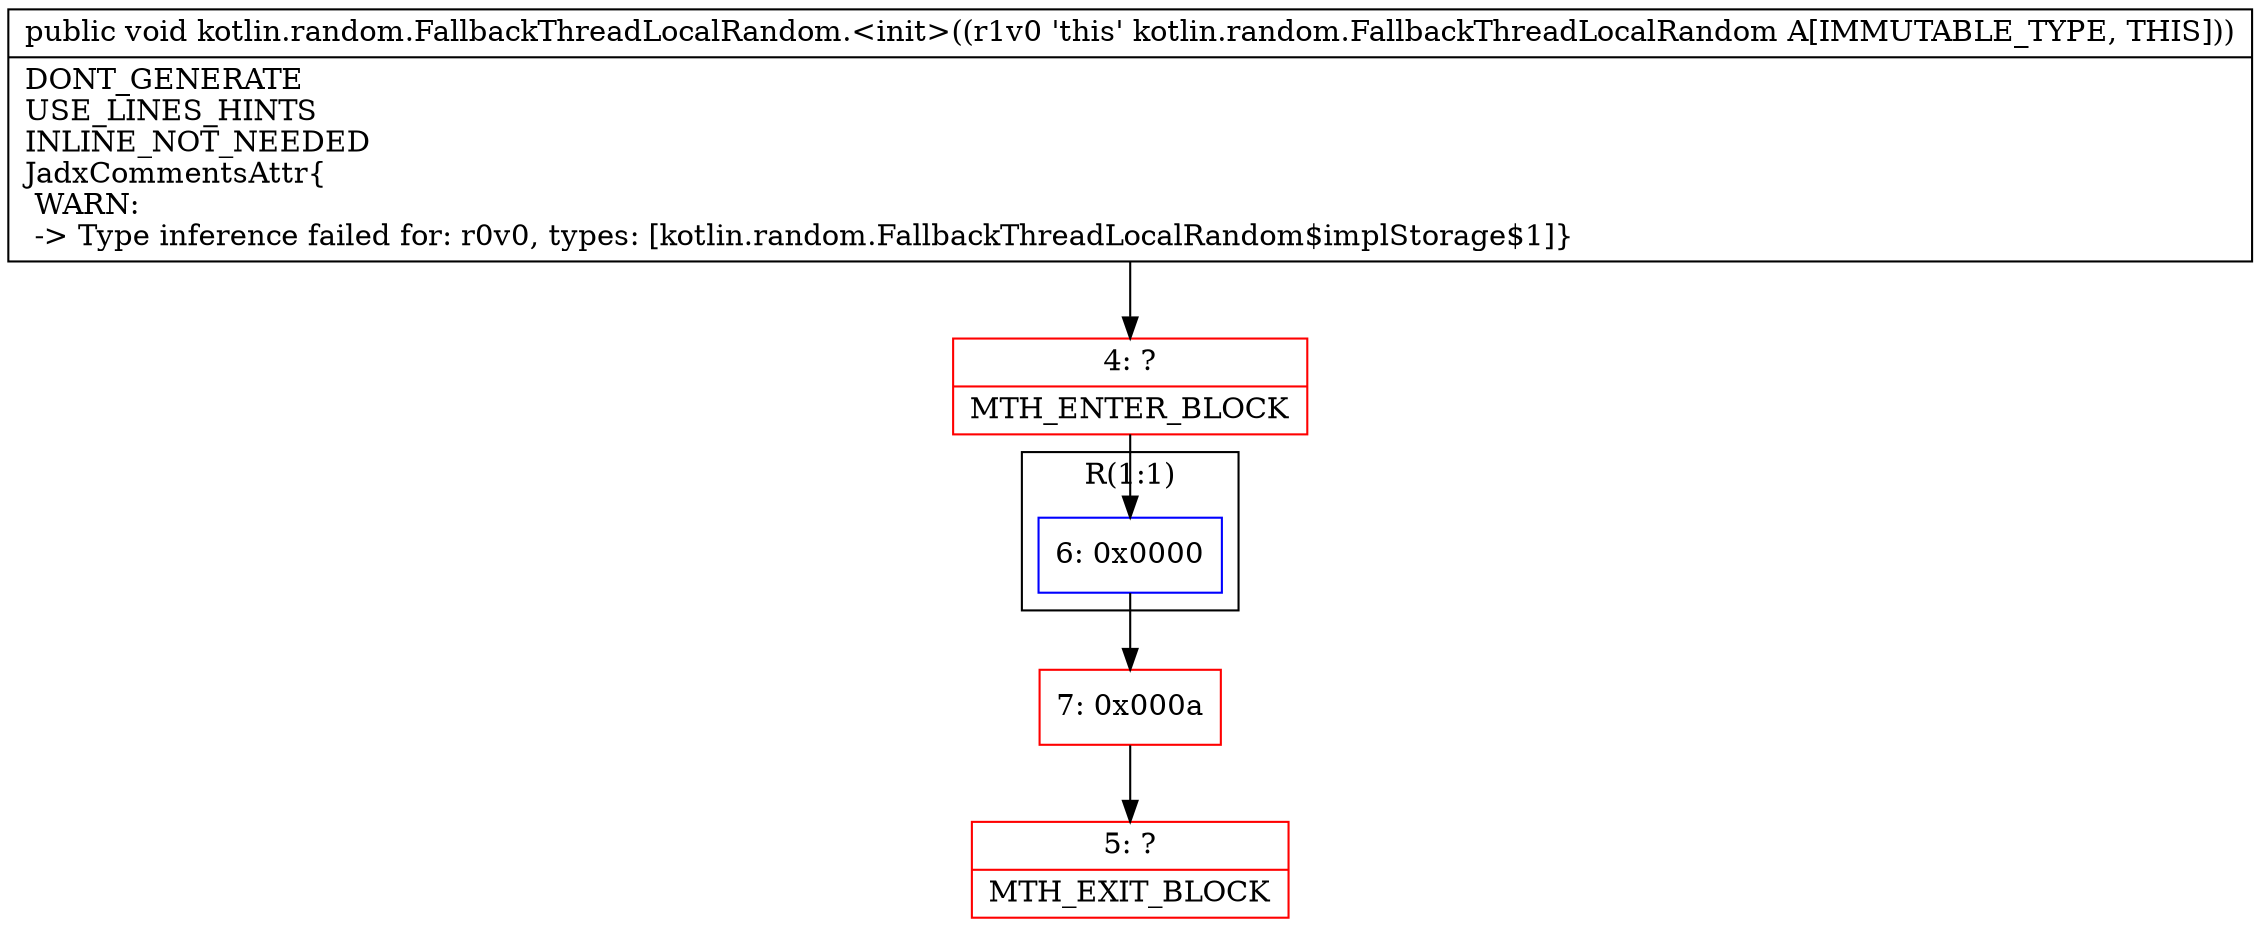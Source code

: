 digraph "CFG forkotlin.random.FallbackThreadLocalRandom.\<init\>()V" {
subgraph cluster_Region_1996275646 {
label = "R(1:1)";
node [shape=record,color=blue];
Node_6 [shape=record,label="{6\:\ 0x0000}"];
}
Node_4 [shape=record,color=red,label="{4\:\ ?|MTH_ENTER_BLOCK\l}"];
Node_7 [shape=record,color=red,label="{7\:\ 0x000a}"];
Node_5 [shape=record,color=red,label="{5\:\ ?|MTH_EXIT_BLOCK\l}"];
MethodNode[shape=record,label="{public void kotlin.random.FallbackThreadLocalRandom.\<init\>((r1v0 'this' kotlin.random.FallbackThreadLocalRandom A[IMMUTABLE_TYPE, THIS]))  | DONT_GENERATE\lUSE_LINES_HINTS\lINLINE_NOT_NEEDED\lJadxCommentsAttr\{\l WARN: \l \-\> Type inference failed for: r0v0, types: [kotlin.random.FallbackThreadLocalRandom$implStorage$1]\}\l}"];
MethodNode -> Node_4;Node_6 -> Node_7;
Node_4 -> Node_6;
Node_7 -> Node_5;
}

